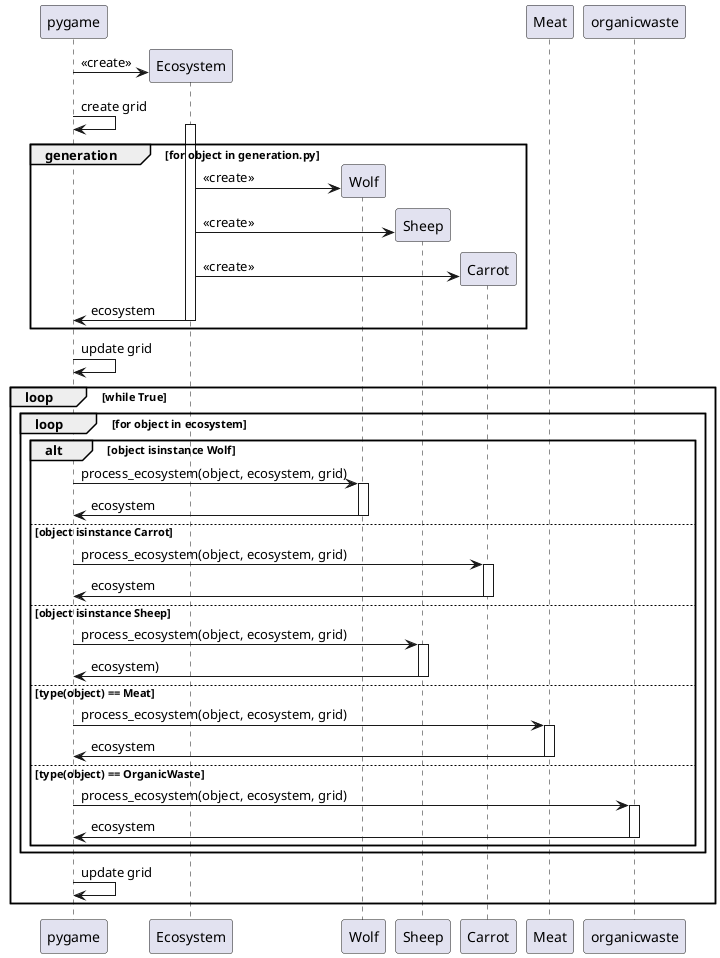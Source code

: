 @startuml

participant "pygame" as A
participant "Ecosystem" as B
participant "Wolf" as C
participant "Sheep" as D
participant "Carrot" as E
participant "Meat" as F
participant "organicwaste" as G

create B
A -> B: << create >>
A -> A: create grid

group generation [for object in generation.py]
  activate B
  create C
  B -> C: << create >>
  create D
  B -> D: << create >>
  create E
  B -> E: << create >>
  B -> A: ecosystem
  deactivate B
end

A -> A: update grid

group loop [while True]
    group loop [for object in ecosystem]
        alt object isinstance Wolf
            A -> C: process_ecosystem(object, ecosystem, grid)
            activate C
            C -> A: ecosystem
            deactivate C
        else object isinstance Carrot
            A -> E: process_ecosystem(object, ecosystem, grid)
            activate E
            E -> A: ecosystem
            deactivate E
        else object isinstance Sheep
            A -> D: process_ecosystem(object, ecosystem, grid)
            activate D
            D -> A: ecosystem)
            deactivate D
        else type(object) == Meat
            A -> F: process_ecosystem(object, ecosystem, grid)
            activate F
            F -> A: ecosystem
            deactivate F
        else type(object) == OrganicWaste
            A -> G: process_ecosystem(object, ecosystem, grid)
            activate G
            G -> A: ecosystem
            deactivate G
        end
    end
    A -> A: update grid
end
@enduml
